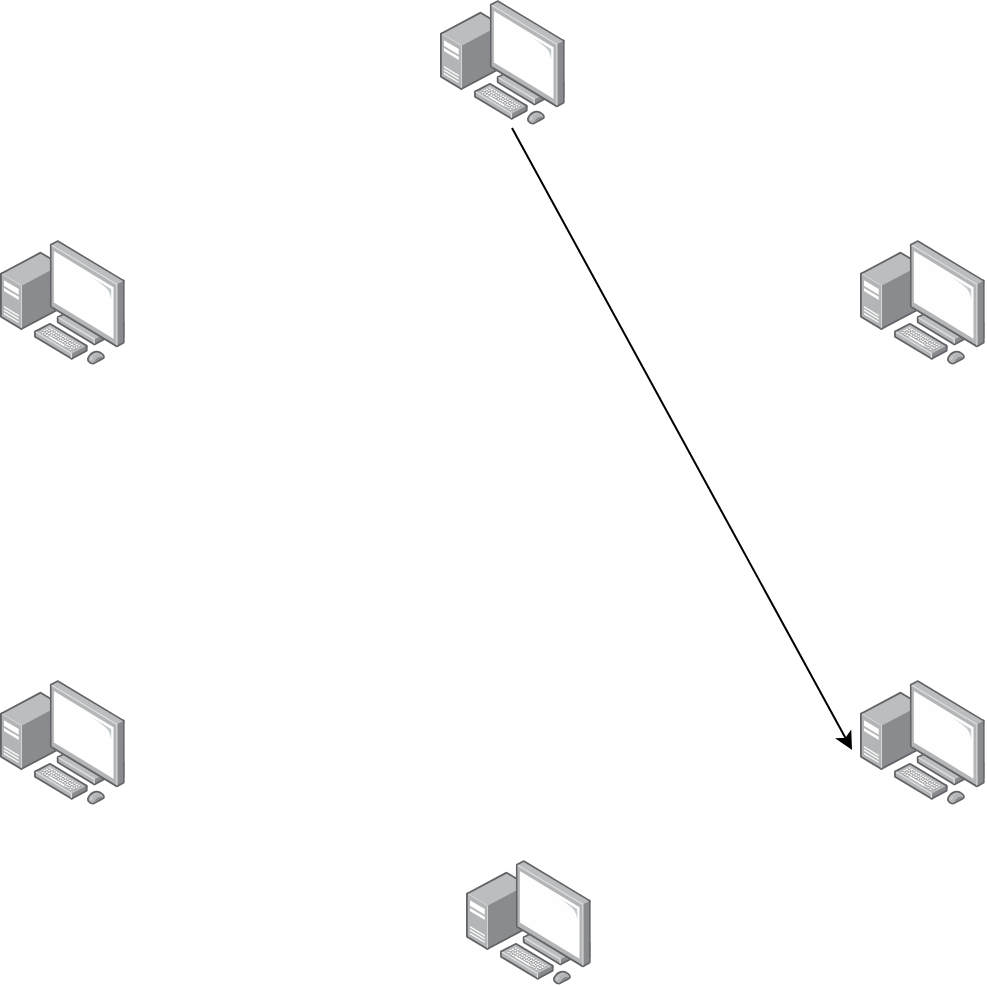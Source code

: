 <mxfile version="18.0.8" type="device"><diagram id="dpTyFqKapIFisl98AhkR" name="Page-1"><mxGraphModel dx="1092" dy="471" grid="1" gridSize="10" guides="1" tooltips="1" connect="1" arrows="1" fold="1" page="1" pageScale="1" pageWidth="850" pageHeight="1100" math="0" shadow="0"><root><mxCell id="0"/><mxCell id="1" parent="0"/><mxCell id="gML8t5-u1cFj7UA2oDi7-1" value="" style="shape=image;verticalLabelPosition=bottom;labelBackgroundColor=default;verticalAlign=top;aspect=fixed;imageAspect=0;image=https://upload.wikimedia.org/wikipedia/commons/0/01/Ethereum_logo_translucent.svg;" vertex="1" parent="1"><mxGeometry x="335.01" y="170" width="118.39" height="180" as="geometry"/></mxCell><mxCell id="gML8t5-u1cFj7UA2oDi7-4" value="" style="points=[];aspect=fixed;html=1;align=center;shadow=0;dashed=0;image;image=img/lib/allied_telesis/computer_and_terminals/Personal_Computer_with_Server.svg;" vertex="1" parent="1"><mxGeometry x="130" y="130" width="62.4" height="62.4" as="geometry"/></mxCell><mxCell id="gML8t5-u1cFj7UA2oDi7-5" value="" style="points=[];aspect=fixed;html=1;align=center;shadow=0;dashed=0;image;image=img/lib/allied_telesis/computer_and_terminals/Personal_Computer_with_Server.svg;" vertex="1" parent="1"><mxGeometry x="130" y="350" width="62.4" height="62.4" as="geometry"/></mxCell><mxCell id="gML8t5-u1cFj7UA2oDi7-6" value="" style="points=[];aspect=fixed;html=1;align=center;shadow=0;dashed=0;image;image=img/lib/allied_telesis/computer_and_terminals/Personal_Computer_with_Server.svg;" vertex="1" parent="1"><mxGeometry x="363" y="440" width="62.4" height="62.4" as="geometry"/></mxCell><mxCell id="gML8t5-u1cFj7UA2oDi7-7" value="" style="points=[];aspect=fixed;html=1;align=center;shadow=0;dashed=0;image;image=img/lib/allied_telesis/computer_and_terminals/Personal_Computer_with_Server.svg;" vertex="1" parent="1"><mxGeometry x="560" y="350" width="62.4" height="62.4" as="geometry"/></mxCell><mxCell id="gML8t5-u1cFj7UA2oDi7-8" value="" style="points=[];aspect=fixed;html=1;align=center;shadow=0;dashed=0;image;image=img/lib/allied_telesis/computer_and_terminals/Personal_Computer_with_Server.svg;" vertex="1" parent="1"><mxGeometry x="560" y="130" width="62.4" height="62.4" as="geometry"/></mxCell><mxCell id="gML8t5-u1cFj7UA2oDi7-9" value="" style="points=[];aspect=fixed;html=1;align=center;shadow=0;dashed=0;image;image=img/lib/allied_telesis/computer_and_terminals/Personal_Computer_with_Server.svg;" vertex="1" parent="1"><mxGeometry x="350" y="10" width="62.4" height="62.4" as="geometry"/></mxCell><mxCell id="gML8t5-u1cFj7UA2oDi7-12" value="" style="endArrow=classic;html=1;rounded=0;entryX=-0.064;entryY=0.561;entryDx=0;entryDy=0;entryPerimeter=0;exitX=0.577;exitY=1.026;exitDx=0;exitDy=0;exitPerimeter=0;" edge="1" parent="1" source="gML8t5-u1cFj7UA2oDi7-9" target="gML8t5-u1cFj7UA2oDi7-7"><mxGeometry width="50" height="50" relative="1" as="geometry"><mxPoint x="410" y="90" as="sourcePoint"/><mxPoint x="201.027" y="378.97" as="targetPoint"/></mxGeometry></mxCell></root></mxGraphModel></diagram></mxfile>